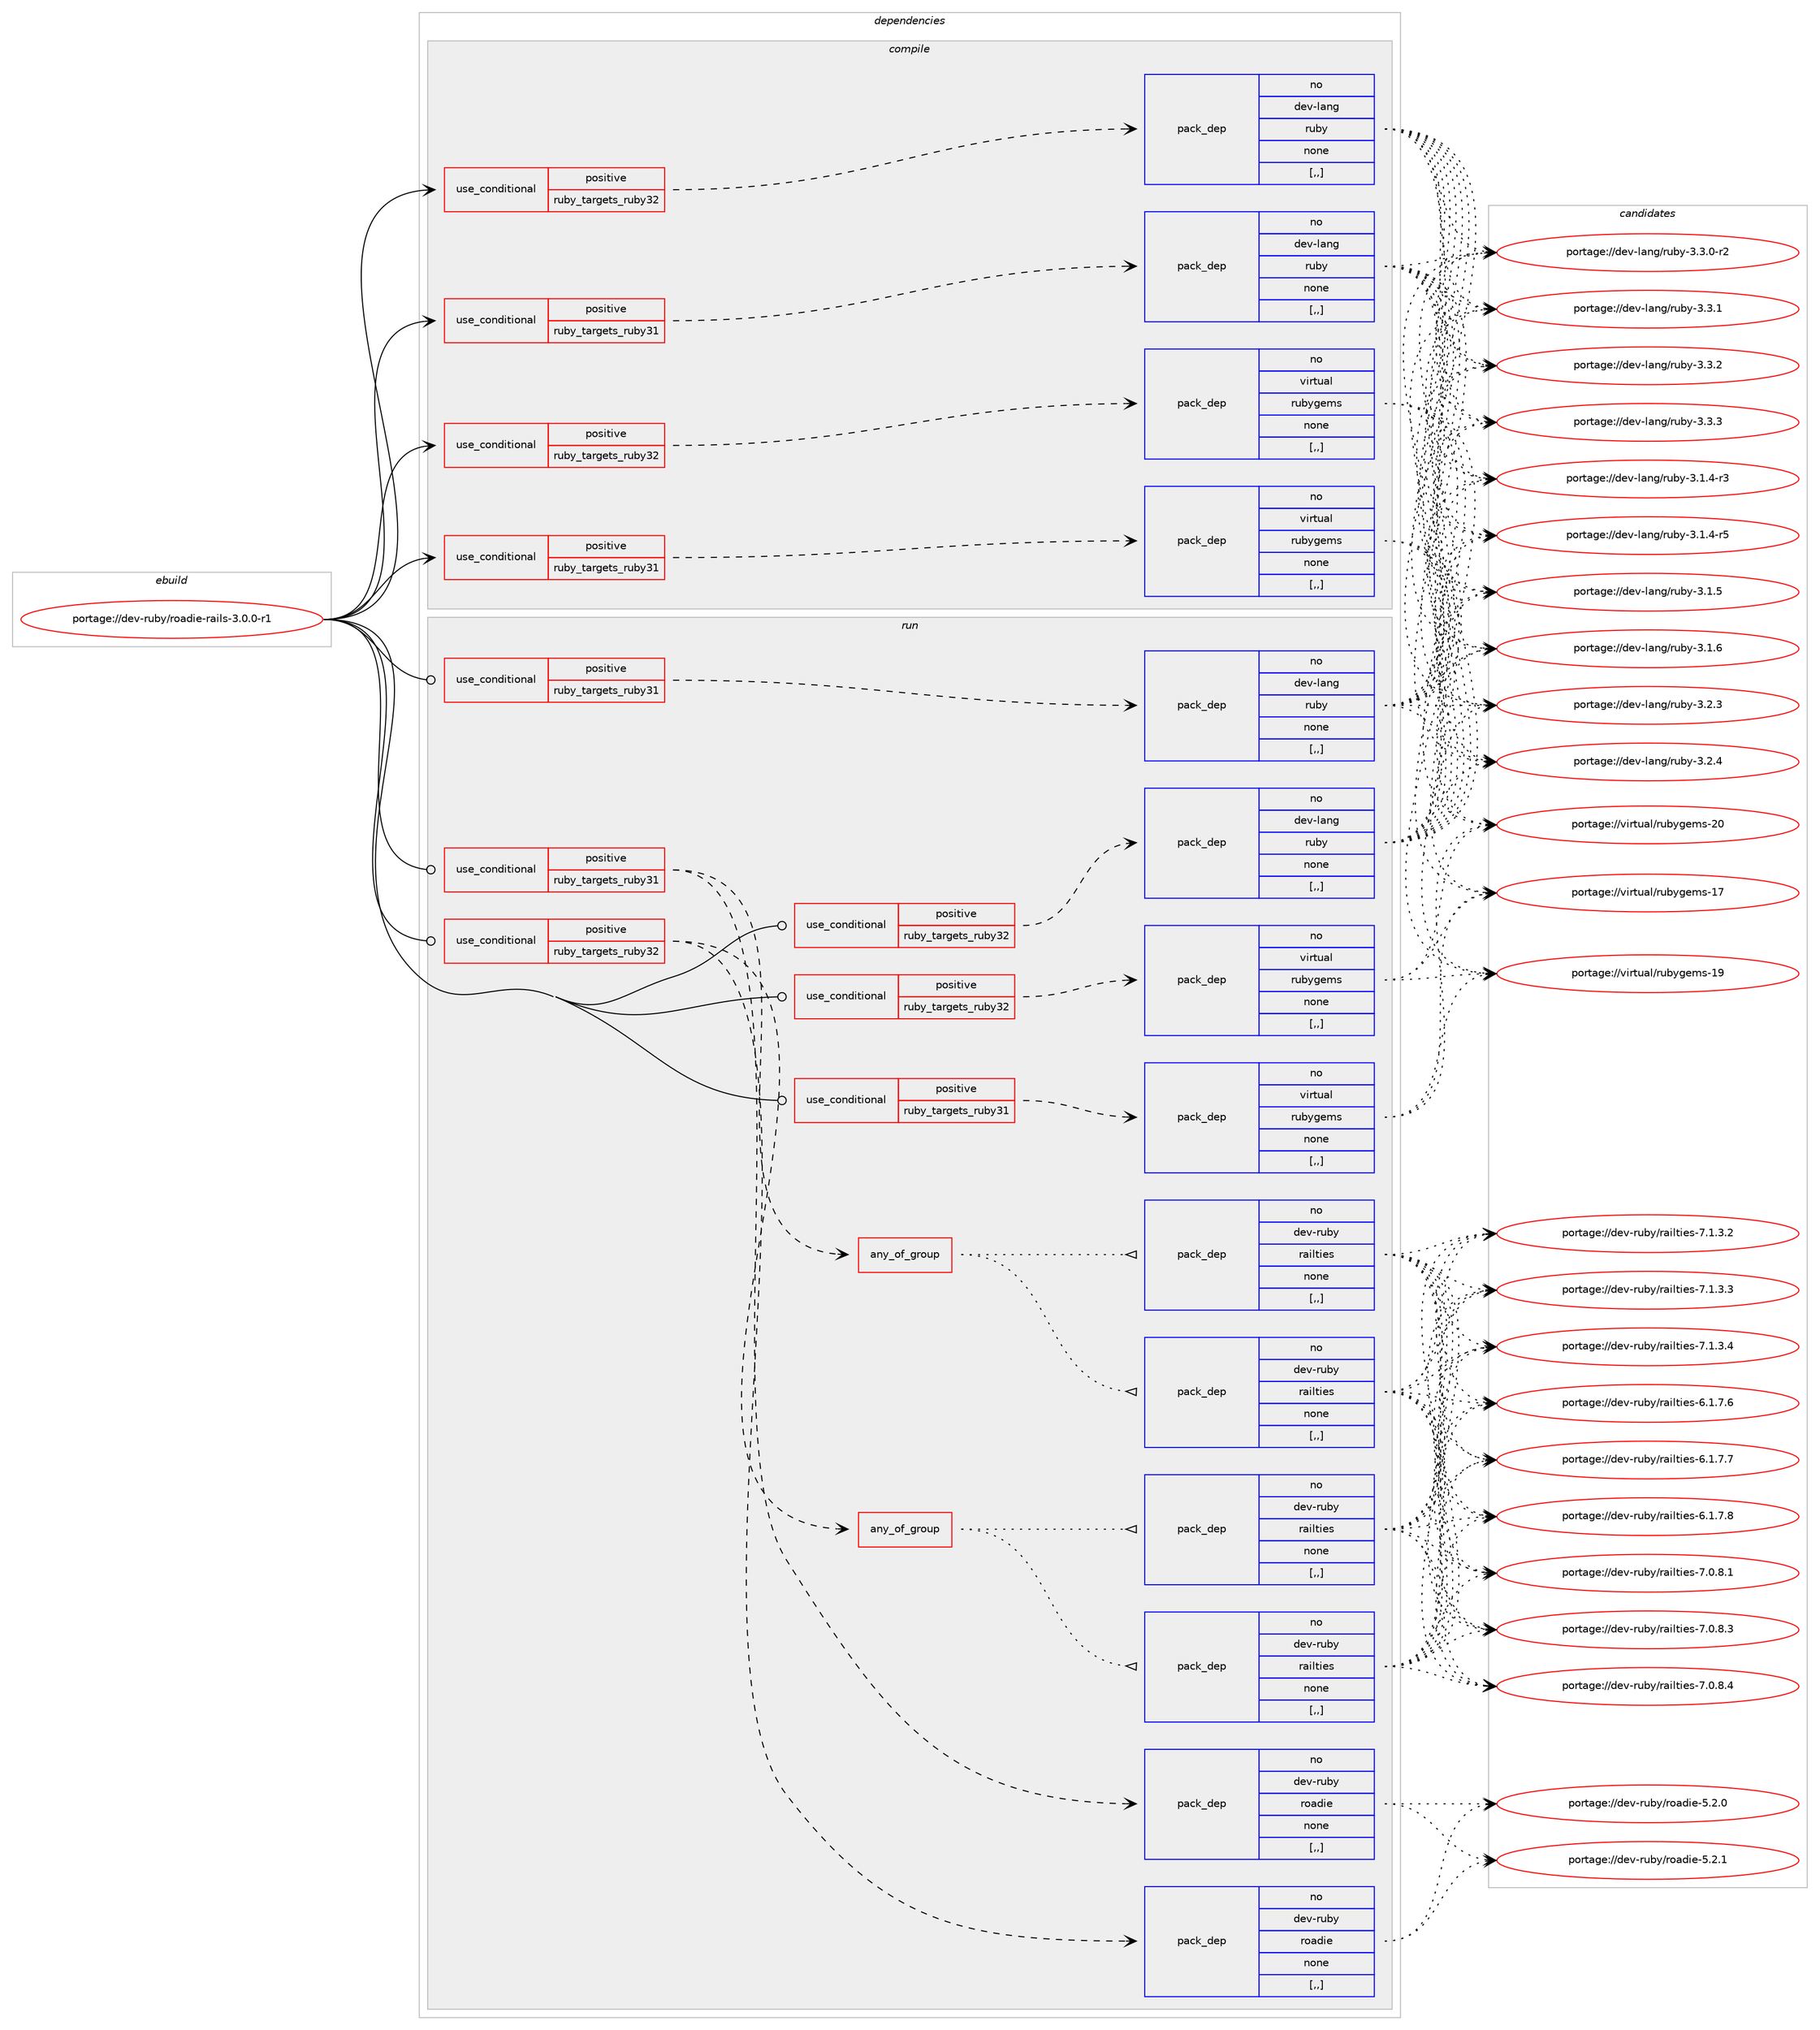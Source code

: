 digraph prolog {

# *************
# Graph options
# *************

newrank=true;
concentrate=true;
compound=true;
graph [rankdir=LR,fontname=Helvetica,fontsize=10,ranksep=1.5];#, ranksep=2.5, nodesep=0.2];
edge  [arrowhead=vee];
node  [fontname=Helvetica,fontsize=10];

# **********
# The ebuild
# **********

subgraph cluster_leftcol {
color=gray;
rank=same;
label=<<i>ebuild</i>>;
id [label="portage://dev-ruby/roadie-rails-3.0.0-r1", color=red, width=4, href="../dev-ruby/roadie-rails-3.0.0-r1.svg"];
}

# ****************
# The dependencies
# ****************

subgraph cluster_midcol {
color=gray;
label=<<i>dependencies</i>>;
subgraph cluster_compile {
fillcolor="#eeeeee";
style=filled;
label=<<i>compile</i>>;
subgraph cond53240 {
dependency194683 [label=<<TABLE BORDER="0" CELLBORDER="1" CELLSPACING="0" CELLPADDING="4"><TR><TD ROWSPAN="3" CELLPADDING="10">use_conditional</TD></TR><TR><TD>positive</TD></TR><TR><TD>ruby_targets_ruby31</TD></TR></TABLE>>, shape=none, color=red];
subgraph pack140119 {
dependency194684 [label=<<TABLE BORDER="0" CELLBORDER="1" CELLSPACING="0" CELLPADDING="4" WIDTH="220"><TR><TD ROWSPAN="6" CELLPADDING="30">pack_dep</TD></TR><TR><TD WIDTH="110">no</TD></TR><TR><TD>dev-lang</TD></TR><TR><TD>ruby</TD></TR><TR><TD>none</TD></TR><TR><TD>[,,]</TD></TR></TABLE>>, shape=none, color=blue];
}
dependency194683:e -> dependency194684:w [weight=20,style="dashed",arrowhead="vee"];
}
id:e -> dependency194683:w [weight=20,style="solid",arrowhead="vee"];
subgraph cond53241 {
dependency194685 [label=<<TABLE BORDER="0" CELLBORDER="1" CELLSPACING="0" CELLPADDING="4"><TR><TD ROWSPAN="3" CELLPADDING="10">use_conditional</TD></TR><TR><TD>positive</TD></TR><TR><TD>ruby_targets_ruby31</TD></TR></TABLE>>, shape=none, color=red];
subgraph pack140120 {
dependency194686 [label=<<TABLE BORDER="0" CELLBORDER="1" CELLSPACING="0" CELLPADDING="4" WIDTH="220"><TR><TD ROWSPAN="6" CELLPADDING="30">pack_dep</TD></TR><TR><TD WIDTH="110">no</TD></TR><TR><TD>virtual</TD></TR><TR><TD>rubygems</TD></TR><TR><TD>none</TD></TR><TR><TD>[,,]</TD></TR></TABLE>>, shape=none, color=blue];
}
dependency194685:e -> dependency194686:w [weight=20,style="dashed",arrowhead="vee"];
}
id:e -> dependency194685:w [weight=20,style="solid",arrowhead="vee"];
subgraph cond53242 {
dependency194687 [label=<<TABLE BORDER="0" CELLBORDER="1" CELLSPACING="0" CELLPADDING="4"><TR><TD ROWSPAN="3" CELLPADDING="10">use_conditional</TD></TR><TR><TD>positive</TD></TR><TR><TD>ruby_targets_ruby32</TD></TR></TABLE>>, shape=none, color=red];
subgraph pack140121 {
dependency194688 [label=<<TABLE BORDER="0" CELLBORDER="1" CELLSPACING="0" CELLPADDING="4" WIDTH="220"><TR><TD ROWSPAN="6" CELLPADDING="30">pack_dep</TD></TR><TR><TD WIDTH="110">no</TD></TR><TR><TD>dev-lang</TD></TR><TR><TD>ruby</TD></TR><TR><TD>none</TD></TR><TR><TD>[,,]</TD></TR></TABLE>>, shape=none, color=blue];
}
dependency194687:e -> dependency194688:w [weight=20,style="dashed",arrowhead="vee"];
}
id:e -> dependency194687:w [weight=20,style="solid",arrowhead="vee"];
subgraph cond53243 {
dependency194689 [label=<<TABLE BORDER="0" CELLBORDER="1" CELLSPACING="0" CELLPADDING="4"><TR><TD ROWSPAN="3" CELLPADDING="10">use_conditional</TD></TR><TR><TD>positive</TD></TR><TR><TD>ruby_targets_ruby32</TD></TR></TABLE>>, shape=none, color=red];
subgraph pack140122 {
dependency194690 [label=<<TABLE BORDER="0" CELLBORDER="1" CELLSPACING="0" CELLPADDING="4" WIDTH="220"><TR><TD ROWSPAN="6" CELLPADDING="30">pack_dep</TD></TR><TR><TD WIDTH="110">no</TD></TR><TR><TD>virtual</TD></TR><TR><TD>rubygems</TD></TR><TR><TD>none</TD></TR><TR><TD>[,,]</TD></TR></TABLE>>, shape=none, color=blue];
}
dependency194689:e -> dependency194690:w [weight=20,style="dashed",arrowhead="vee"];
}
id:e -> dependency194689:w [weight=20,style="solid",arrowhead="vee"];
}
subgraph cluster_compileandrun {
fillcolor="#eeeeee";
style=filled;
label=<<i>compile and run</i>>;
}
subgraph cluster_run {
fillcolor="#eeeeee";
style=filled;
label=<<i>run</i>>;
subgraph cond53244 {
dependency194691 [label=<<TABLE BORDER="0" CELLBORDER="1" CELLSPACING="0" CELLPADDING="4"><TR><TD ROWSPAN="3" CELLPADDING="10">use_conditional</TD></TR><TR><TD>positive</TD></TR><TR><TD>ruby_targets_ruby31</TD></TR></TABLE>>, shape=none, color=red];
subgraph pack140123 {
dependency194692 [label=<<TABLE BORDER="0" CELLBORDER="1" CELLSPACING="0" CELLPADDING="4" WIDTH="220"><TR><TD ROWSPAN="6" CELLPADDING="30">pack_dep</TD></TR><TR><TD WIDTH="110">no</TD></TR><TR><TD>dev-lang</TD></TR><TR><TD>ruby</TD></TR><TR><TD>none</TD></TR><TR><TD>[,,]</TD></TR></TABLE>>, shape=none, color=blue];
}
dependency194691:e -> dependency194692:w [weight=20,style="dashed",arrowhead="vee"];
}
id:e -> dependency194691:w [weight=20,style="solid",arrowhead="odot"];
subgraph cond53245 {
dependency194693 [label=<<TABLE BORDER="0" CELLBORDER="1" CELLSPACING="0" CELLPADDING="4"><TR><TD ROWSPAN="3" CELLPADDING="10">use_conditional</TD></TR><TR><TD>positive</TD></TR><TR><TD>ruby_targets_ruby31</TD></TR></TABLE>>, shape=none, color=red];
subgraph pack140124 {
dependency194694 [label=<<TABLE BORDER="0" CELLBORDER="1" CELLSPACING="0" CELLPADDING="4" WIDTH="220"><TR><TD ROWSPAN="6" CELLPADDING="30">pack_dep</TD></TR><TR><TD WIDTH="110">no</TD></TR><TR><TD>dev-ruby</TD></TR><TR><TD>roadie</TD></TR><TR><TD>none</TD></TR><TR><TD>[,,]</TD></TR></TABLE>>, shape=none, color=blue];
}
dependency194693:e -> dependency194694:w [weight=20,style="dashed",arrowhead="vee"];
subgraph any1182 {
dependency194695 [label=<<TABLE BORDER="0" CELLBORDER="1" CELLSPACING="0" CELLPADDING="4"><TR><TD CELLPADDING="10">any_of_group</TD></TR></TABLE>>, shape=none, color=red];subgraph pack140125 {
dependency194696 [label=<<TABLE BORDER="0" CELLBORDER="1" CELLSPACING="0" CELLPADDING="4" WIDTH="220"><TR><TD ROWSPAN="6" CELLPADDING="30">pack_dep</TD></TR><TR><TD WIDTH="110">no</TD></TR><TR><TD>dev-ruby</TD></TR><TR><TD>railties</TD></TR><TR><TD>none</TD></TR><TR><TD>[,,]</TD></TR></TABLE>>, shape=none, color=blue];
}
dependency194695:e -> dependency194696:w [weight=20,style="dotted",arrowhead="oinv"];
subgraph pack140126 {
dependency194697 [label=<<TABLE BORDER="0" CELLBORDER="1" CELLSPACING="0" CELLPADDING="4" WIDTH="220"><TR><TD ROWSPAN="6" CELLPADDING="30">pack_dep</TD></TR><TR><TD WIDTH="110">no</TD></TR><TR><TD>dev-ruby</TD></TR><TR><TD>railties</TD></TR><TR><TD>none</TD></TR><TR><TD>[,,]</TD></TR></TABLE>>, shape=none, color=blue];
}
dependency194695:e -> dependency194697:w [weight=20,style="dotted",arrowhead="oinv"];
}
dependency194693:e -> dependency194695:w [weight=20,style="dashed",arrowhead="vee"];
}
id:e -> dependency194693:w [weight=20,style="solid",arrowhead="odot"];
subgraph cond53246 {
dependency194698 [label=<<TABLE BORDER="0" CELLBORDER="1" CELLSPACING="0" CELLPADDING="4"><TR><TD ROWSPAN="3" CELLPADDING="10">use_conditional</TD></TR><TR><TD>positive</TD></TR><TR><TD>ruby_targets_ruby31</TD></TR></TABLE>>, shape=none, color=red];
subgraph pack140127 {
dependency194699 [label=<<TABLE BORDER="0" CELLBORDER="1" CELLSPACING="0" CELLPADDING="4" WIDTH="220"><TR><TD ROWSPAN="6" CELLPADDING="30">pack_dep</TD></TR><TR><TD WIDTH="110">no</TD></TR><TR><TD>virtual</TD></TR><TR><TD>rubygems</TD></TR><TR><TD>none</TD></TR><TR><TD>[,,]</TD></TR></TABLE>>, shape=none, color=blue];
}
dependency194698:e -> dependency194699:w [weight=20,style="dashed",arrowhead="vee"];
}
id:e -> dependency194698:w [weight=20,style="solid",arrowhead="odot"];
subgraph cond53247 {
dependency194700 [label=<<TABLE BORDER="0" CELLBORDER="1" CELLSPACING="0" CELLPADDING="4"><TR><TD ROWSPAN="3" CELLPADDING="10">use_conditional</TD></TR><TR><TD>positive</TD></TR><TR><TD>ruby_targets_ruby32</TD></TR></TABLE>>, shape=none, color=red];
subgraph pack140128 {
dependency194701 [label=<<TABLE BORDER="0" CELLBORDER="1" CELLSPACING="0" CELLPADDING="4" WIDTH="220"><TR><TD ROWSPAN="6" CELLPADDING="30">pack_dep</TD></TR><TR><TD WIDTH="110">no</TD></TR><TR><TD>dev-lang</TD></TR><TR><TD>ruby</TD></TR><TR><TD>none</TD></TR><TR><TD>[,,]</TD></TR></TABLE>>, shape=none, color=blue];
}
dependency194700:e -> dependency194701:w [weight=20,style="dashed",arrowhead="vee"];
}
id:e -> dependency194700:w [weight=20,style="solid",arrowhead="odot"];
subgraph cond53248 {
dependency194702 [label=<<TABLE BORDER="0" CELLBORDER="1" CELLSPACING="0" CELLPADDING="4"><TR><TD ROWSPAN="3" CELLPADDING="10">use_conditional</TD></TR><TR><TD>positive</TD></TR><TR><TD>ruby_targets_ruby32</TD></TR></TABLE>>, shape=none, color=red];
subgraph pack140129 {
dependency194703 [label=<<TABLE BORDER="0" CELLBORDER="1" CELLSPACING="0" CELLPADDING="4" WIDTH="220"><TR><TD ROWSPAN="6" CELLPADDING="30">pack_dep</TD></TR><TR><TD WIDTH="110">no</TD></TR><TR><TD>dev-ruby</TD></TR><TR><TD>roadie</TD></TR><TR><TD>none</TD></TR><TR><TD>[,,]</TD></TR></TABLE>>, shape=none, color=blue];
}
dependency194702:e -> dependency194703:w [weight=20,style="dashed",arrowhead="vee"];
subgraph any1183 {
dependency194704 [label=<<TABLE BORDER="0" CELLBORDER="1" CELLSPACING="0" CELLPADDING="4"><TR><TD CELLPADDING="10">any_of_group</TD></TR></TABLE>>, shape=none, color=red];subgraph pack140130 {
dependency194705 [label=<<TABLE BORDER="0" CELLBORDER="1" CELLSPACING="0" CELLPADDING="4" WIDTH="220"><TR><TD ROWSPAN="6" CELLPADDING="30">pack_dep</TD></TR><TR><TD WIDTH="110">no</TD></TR><TR><TD>dev-ruby</TD></TR><TR><TD>railties</TD></TR><TR><TD>none</TD></TR><TR><TD>[,,]</TD></TR></TABLE>>, shape=none, color=blue];
}
dependency194704:e -> dependency194705:w [weight=20,style="dotted",arrowhead="oinv"];
subgraph pack140131 {
dependency194706 [label=<<TABLE BORDER="0" CELLBORDER="1" CELLSPACING="0" CELLPADDING="4" WIDTH="220"><TR><TD ROWSPAN="6" CELLPADDING="30">pack_dep</TD></TR><TR><TD WIDTH="110">no</TD></TR><TR><TD>dev-ruby</TD></TR><TR><TD>railties</TD></TR><TR><TD>none</TD></TR><TR><TD>[,,]</TD></TR></TABLE>>, shape=none, color=blue];
}
dependency194704:e -> dependency194706:w [weight=20,style="dotted",arrowhead="oinv"];
}
dependency194702:e -> dependency194704:w [weight=20,style="dashed",arrowhead="vee"];
}
id:e -> dependency194702:w [weight=20,style="solid",arrowhead="odot"];
subgraph cond53249 {
dependency194707 [label=<<TABLE BORDER="0" CELLBORDER="1" CELLSPACING="0" CELLPADDING="4"><TR><TD ROWSPAN="3" CELLPADDING="10">use_conditional</TD></TR><TR><TD>positive</TD></TR><TR><TD>ruby_targets_ruby32</TD></TR></TABLE>>, shape=none, color=red];
subgraph pack140132 {
dependency194708 [label=<<TABLE BORDER="0" CELLBORDER="1" CELLSPACING="0" CELLPADDING="4" WIDTH="220"><TR><TD ROWSPAN="6" CELLPADDING="30">pack_dep</TD></TR><TR><TD WIDTH="110">no</TD></TR><TR><TD>virtual</TD></TR><TR><TD>rubygems</TD></TR><TR><TD>none</TD></TR><TR><TD>[,,]</TD></TR></TABLE>>, shape=none, color=blue];
}
dependency194707:e -> dependency194708:w [weight=20,style="dashed",arrowhead="vee"];
}
id:e -> dependency194707:w [weight=20,style="solid",arrowhead="odot"];
}
}

# **************
# The candidates
# **************

subgraph cluster_choices {
rank=same;
color=gray;
label=<<i>candidates</i>>;

subgraph choice140119 {
color=black;
nodesep=1;
choice100101118451089711010347114117981214551464946524511451 [label="portage://dev-lang/ruby-3.1.4-r3", color=red, width=4,href="../dev-lang/ruby-3.1.4-r3.svg"];
choice100101118451089711010347114117981214551464946524511453 [label="portage://dev-lang/ruby-3.1.4-r5", color=red, width=4,href="../dev-lang/ruby-3.1.4-r5.svg"];
choice10010111845108971101034711411798121455146494653 [label="portage://dev-lang/ruby-3.1.5", color=red, width=4,href="../dev-lang/ruby-3.1.5.svg"];
choice10010111845108971101034711411798121455146494654 [label="portage://dev-lang/ruby-3.1.6", color=red, width=4,href="../dev-lang/ruby-3.1.6.svg"];
choice10010111845108971101034711411798121455146504651 [label="portage://dev-lang/ruby-3.2.3", color=red, width=4,href="../dev-lang/ruby-3.2.3.svg"];
choice10010111845108971101034711411798121455146504652 [label="portage://dev-lang/ruby-3.2.4", color=red, width=4,href="../dev-lang/ruby-3.2.4.svg"];
choice100101118451089711010347114117981214551465146484511450 [label="portage://dev-lang/ruby-3.3.0-r2", color=red, width=4,href="../dev-lang/ruby-3.3.0-r2.svg"];
choice10010111845108971101034711411798121455146514649 [label="portage://dev-lang/ruby-3.3.1", color=red, width=4,href="../dev-lang/ruby-3.3.1.svg"];
choice10010111845108971101034711411798121455146514650 [label="portage://dev-lang/ruby-3.3.2", color=red, width=4,href="../dev-lang/ruby-3.3.2.svg"];
choice10010111845108971101034711411798121455146514651 [label="portage://dev-lang/ruby-3.3.3", color=red, width=4,href="../dev-lang/ruby-3.3.3.svg"];
dependency194684:e -> choice100101118451089711010347114117981214551464946524511451:w [style=dotted,weight="100"];
dependency194684:e -> choice100101118451089711010347114117981214551464946524511453:w [style=dotted,weight="100"];
dependency194684:e -> choice10010111845108971101034711411798121455146494653:w [style=dotted,weight="100"];
dependency194684:e -> choice10010111845108971101034711411798121455146494654:w [style=dotted,weight="100"];
dependency194684:e -> choice10010111845108971101034711411798121455146504651:w [style=dotted,weight="100"];
dependency194684:e -> choice10010111845108971101034711411798121455146504652:w [style=dotted,weight="100"];
dependency194684:e -> choice100101118451089711010347114117981214551465146484511450:w [style=dotted,weight="100"];
dependency194684:e -> choice10010111845108971101034711411798121455146514649:w [style=dotted,weight="100"];
dependency194684:e -> choice10010111845108971101034711411798121455146514650:w [style=dotted,weight="100"];
dependency194684:e -> choice10010111845108971101034711411798121455146514651:w [style=dotted,weight="100"];
}
subgraph choice140120 {
color=black;
nodesep=1;
choice118105114116117971084711411798121103101109115454955 [label="portage://virtual/rubygems-17", color=red, width=4,href="../virtual/rubygems-17.svg"];
choice118105114116117971084711411798121103101109115454957 [label="portage://virtual/rubygems-19", color=red, width=4,href="../virtual/rubygems-19.svg"];
choice118105114116117971084711411798121103101109115455048 [label="portage://virtual/rubygems-20", color=red, width=4,href="../virtual/rubygems-20.svg"];
dependency194686:e -> choice118105114116117971084711411798121103101109115454955:w [style=dotted,weight="100"];
dependency194686:e -> choice118105114116117971084711411798121103101109115454957:w [style=dotted,weight="100"];
dependency194686:e -> choice118105114116117971084711411798121103101109115455048:w [style=dotted,weight="100"];
}
subgraph choice140121 {
color=black;
nodesep=1;
choice100101118451089711010347114117981214551464946524511451 [label="portage://dev-lang/ruby-3.1.4-r3", color=red, width=4,href="../dev-lang/ruby-3.1.4-r3.svg"];
choice100101118451089711010347114117981214551464946524511453 [label="portage://dev-lang/ruby-3.1.4-r5", color=red, width=4,href="../dev-lang/ruby-3.1.4-r5.svg"];
choice10010111845108971101034711411798121455146494653 [label="portage://dev-lang/ruby-3.1.5", color=red, width=4,href="../dev-lang/ruby-3.1.5.svg"];
choice10010111845108971101034711411798121455146494654 [label="portage://dev-lang/ruby-3.1.6", color=red, width=4,href="../dev-lang/ruby-3.1.6.svg"];
choice10010111845108971101034711411798121455146504651 [label="portage://dev-lang/ruby-3.2.3", color=red, width=4,href="../dev-lang/ruby-3.2.3.svg"];
choice10010111845108971101034711411798121455146504652 [label="portage://dev-lang/ruby-3.2.4", color=red, width=4,href="../dev-lang/ruby-3.2.4.svg"];
choice100101118451089711010347114117981214551465146484511450 [label="portage://dev-lang/ruby-3.3.0-r2", color=red, width=4,href="../dev-lang/ruby-3.3.0-r2.svg"];
choice10010111845108971101034711411798121455146514649 [label="portage://dev-lang/ruby-3.3.1", color=red, width=4,href="../dev-lang/ruby-3.3.1.svg"];
choice10010111845108971101034711411798121455146514650 [label="portage://dev-lang/ruby-3.3.2", color=red, width=4,href="../dev-lang/ruby-3.3.2.svg"];
choice10010111845108971101034711411798121455146514651 [label="portage://dev-lang/ruby-3.3.3", color=red, width=4,href="../dev-lang/ruby-3.3.3.svg"];
dependency194688:e -> choice100101118451089711010347114117981214551464946524511451:w [style=dotted,weight="100"];
dependency194688:e -> choice100101118451089711010347114117981214551464946524511453:w [style=dotted,weight="100"];
dependency194688:e -> choice10010111845108971101034711411798121455146494653:w [style=dotted,weight="100"];
dependency194688:e -> choice10010111845108971101034711411798121455146494654:w [style=dotted,weight="100"];
dependency194688:e -> choice10010111845108971101034711411798121455146504651:w [style=dotted,weight="100"];
dependency194688:e -> choice10010111845108971101034711411798121455146504652:w [style=dotted,weight="100"];
dependency194688:e -> choice100101118451089711010347114117981214551465146484511450:w [style=dotted,weight="100"];
dependency194688:e -> choice10010111845108971101034711411798121455146514649:w [style=dotted,weight="100"];
dependency194688:e -> choice10010111845108971101034711411798121455146514650:w [style=dotted,weight="100"];
dependency194688:e -> choice10010111845108971101034711411798121455146514651:w [style=dotted,weight="100"];
}
subgraph choice140122 {
color=black;
nodesep=1;
choice118105114116117971084711411798121103101109115454955 [label="portage://virtual/rubygems-17", color=red, width=4,href="../virtual/rubygems-17.svg"];
choice118105114116117971084711411798121103101109115454957 [label="portage://virtual/rubygems-19", color=red, width=4,href="../virtual/rubygems-19.svg"];
choice118105114116117971084711411798121103101109115455048 [label="portage://virtual/rubygems-20", color=red, width=4,href="../virtual/rubygems-20.svg"];
dependency194690:e -> choice118105114116117971084711411798121103101109115454955:w [style=dotted,weight="100"];
dependency194690:e -> choice118105114116117971084711411798121103101109115454957:w [style=dotted,weight="100"];
dependency194690:e -> choice118105114116117971084711411798121103101109115455048:w [style=dotted,weight="100"];
}
subgraph choice140123 {
color=black;
nodesep=1;
choice100101118451089711010347114117981214551464946524511451 [label="portage://dev-lang/ruby-3.1.4-r3", color=red, width=4,href="../dev-lang/ruby-3.1.4-r3.svg"];
choice100101118451089711010347114117981214551464946524511453 [label="portage://dev-lang/ruby-3.1.4-r5", color=red, width=4,href="../dev-lang/ruby-3.1.4-r5.svg"];
choice10010111845108971101034711411798121455146494653 [label="portage://dev-lang/ruby-3.1.5", color=red, width=4,href="../dev-lang/ruby-3.1.5.svg"];
choice10010111845108971101034711411798121455146494654 [label="portage://dev-lang/ruby-3.1.6", color=red, width=4,href="../dev-lang/ruby-3.1.6.svg"];
choice10010111845108971101034711411798121455146504651 [label="portage://dev-lang/ruby-3.2.3", color=red, width=4,href="../dev-lang/ruby-3.2.3.svg"];
choice10010111845108971101034711411798121455146504652 [label="portage://dev-lang/ruby-3.2.4", color=red, width=4,href="../dev-lang/ruby-3.2.4.svg"];
choice100101118451089711010347114117981214551465146484511450 [label="portage://dev-lang/ruby-3.3.0-r2", color=red, width=4,href="../dev-lang/ruby-3.3.0-r2.svg"];
choice10010111845108971101034711411798121455146514649 [label="portage://dev-lang/ruby-3.3.1", color=red, width=4,href="../dev-lang/ruby-3.3.1.svg"];
choice10010111845108971101034711411798121455146514650 [label="portage://dev-lang/ruby-3.3.2", color=red, width=4,href="../dev-lang/ruby-3.3.2.svg"];
choice10010111845108971101034711411798121455146514651 [label="portage://dev-lang/ruby-3.3.3", color=red, width=4,href="../dev-lang/ruby-3.3.3.svg"];
dependency194692:e -> choice100101118451089711010347114117981214551464946524511451:w [style=dotted,weight="100"];
dependency194692:e -> choice100101118451089711010347114117981214551464946524511453:w [style=dotted,weight="100"];
dependency194692:e -> choice10010111845108971101034711411798121455146494653:w [style=dotted,weight="100"];
dependency194692:e -> choice10010111845108971101034711411798121455146494654:w [style=dotted,weight="100"];
dependency194692:e -> choice10010111845108971101034711411798121455146504651:w [style=dotted,weight="100"];
dependency194692:e -> choice10010111845108971101034711411798121455146504652:w [style=dotted,weight="100"];
dependency194692:e -> choice100101118451089711010347114117981214551465146484511450:w [style=dotted,weight="100"];
dependency194692:e -> choice10010111845108971101034711411798121455146514649:w [style=dotted,weight="100"];
dependency194692:e -> choice10010111845108971101034711411798121455146514650:w [style=dotted,weight="100"];
dependency194692:e -> choice10010111845108971101034711411798121455146514651:w [style=dotted,weight="100"];
}
subgraph choice140124 {
color=black;
nodesep=1;
choice10010111845114117981214711411197100105101455346504648 [label="portage://dev-ruby/roadie-5.2.0", color=red, width=4,href="../dev-ruby/roadie-5.2.0.svg"];
choice10010111845114117981214711411197100105101455346504649 [label="portage://dev-ruby/roadie-5.2.1", color=red, width=4,href="../dev-ruby/roadie-5.2.1.svg"];
dependency194694:e -> choice10010111845114117981214711411197100105101455346504648:w [style=dotted,weight="100"];
dependency194694:e -> choice10010111845114117981214711411197100105101455346504649:w [style=dotted,weight="100"];
}
subgraph choice140125 {
color=black;
nodesep=1;
choice100101118451141179812147114971051081161051011154554464946554654 [label="portage://dev-ruby/railties-6.1.7.6", color=red, width=4,href="../dev-ruby/railties-6.1.7.6.svg"];
choice100101118451141179812147114971051081161051011154554464946554655 [label="portage://dev-ruby/railties-6.1.7.7", color=red, width=4,href="../dev-ruby/railties-6.1.7.7.svg"];
choice100101118451141179812147114971051081161051011154554464946554656 [label="portage://dev-ruby/railties-6.1.7.8", color=red, width=4,href="../dev-ruby/railties-6.1.7.8.svg"];
choice100101118451141179812147114971051081161051011154555464846564649 [label="portage://dev-ruby/railties-7.0.8.1", color=red, width=4,href="../dev-ruby/railties-7.0.8.1.svg"];
choice100101118451141179812147114971051081161051011154555464846564651 [label="portage://dev-ruby/railties-7.0.8.3", color=red, width=4,href="../dev-ruby/railties-7.0.8.3.svg"];
choice100101118451141179812147114971051081161051011154555464846564652 [label="portage://dev-ruby/railties-7.0.8.4", color=red, width=4,href="../dev-ruby/railties-7.0.8.4.svg"];
choice100101118451141179812147114971051081161051011154555464946514650 [label="portage://dev-ruby/railties-7.1.3.2", color=red, width=4,href="../dev-ruby/railties-7.1.3.2.svg"];
choice100101118451141179812147114971051081161051011154555464946514651 [label="portage://dev-ruby/railties-7.1.3.3", color=red, width=4,href="../dev-ruby/railties-7.1.3.3.svg"];
choice100101118451141179812147114971051081161051011154555464946514652 [label="portage://dev-ruby/railties-7.1.3.4", color=red, width=4,href="../dev-ruby/railties-7.1.3.4.svg"];
dependency194696:e -> choice100101118451141179812147114971051081161051011154554464946554654:w [style=dotted,weight="100"];
dependency194696:e -> choice100101118451141179812147114971051081161051011154554464946554655:w [style=dotted,weight="100"];
dependency194696:e -> choice100101118451141179812147114971051081161051011154554464946554656:w [style=dotted,weight="100"];
dependency194696:e -> choice100101118451141179812147114971051081161051011154555464846564649:w [style=dotted,weight="100"];
dependency194696:e -> choice100101118451141179812147114971051081161051011154555464846564651:w [style=dotted,weight="100"];
dependency194696:e -> choice100101118451141179812147114971051081161051011154555464846564652:w [style=dotted,weight="100"];
dependency194696:e -> choice100101118451141179812147114971051081161051011154555464946514650:w [style=dotted,weight="100"];
dependency194696:e -> choice100101118451141179812147114971051081161051011154555464946514651:w [style=dotted,weight="100"];
dependency194696:e -> choice100101118451141179812147114971051081161051011154555464946514652:w [style=dotted,weight="100"];
}
subgraph choice140126 {
color=black;
nodesep=1;
choice100101118451141179812147114971051081161051011154554464946554654 [label="portage://dev-ruby/railties-6.1.7.6", color=red, width=4,href="../dev-ruby/railties-6.1.7.6.svg"];
choice100101118451141179812147114971051081161051011154554464946554655 [label="portage://dev-ruby/railties-6.1.7.7", color=red, width=4,href="../dev-ruby/railties-6.1.7.7.svg"];
choice100101118451141179812147114971051081161051011154554464946554656 [label="portage://dev-ruby/railties-6.1.7.8", color=red, width=4,href="../dev-ruby/railties-6.1.7.8.svg"];
choice100101118451141179812147114971051081161051011154555464846564649 [label="portage://dev-ruby/railties-7.0.8.1", color=red, width=4,href="../dev-ruby/railties-7.0.8.1.svg"];
choice100101118451141179812147114971051081161051011154555464846564651 [label="portage://dev-ruby/railties-7.0.8.3", color=red, width=4,href="../dev-ruby/railties-7.0.8.3.svg"];
choice100101118451141179812147114971051081161051011154555464846564652 [label="portage://dev-ruby/railties-7.0.8.4", color=red, width=4,href="../dev-ruby/railties-7.0.8.4.svg"];
choice100101118451141179812147114971051081161051011154555464946514650 [label="portage://dev-ruby/railties-7.1.3.2", color=red, width=4,href="../dev-ruby/railties-7.1.3.2.svg"];
choice100101118451141179812147114971051081161051011154555464946514651 [label="portage://dev-ruby/railties-7.1.3.3", color=red, width=4,href="../dev-ruby/railties-7.1.3.3.svg"];
choice100101118451141179812147114971051081161051011154555464946514652 [label="portage://dev-ruby/railties-7.1.3.4", color=red, width=4,href="../dev-ruby/railties-7.1.3.4.svg"];
dependency194697:e -> choice100101118451141179812147114971051081161051011154554464946554654:w [style=dotted,weight="100"];
dependency194697:e -> choice100101118451141179812147114971051081161051011154554464946554655:w [style=dotted,weight="100"];
dependency194697:e -> choice100101118451141179812147114971051081161051011154554464946554656:w [style=dotted,weight="100"];
dependency194697:e -> choice100101118451141179812147114971051081161051011154555464846564649:w [style=dotted,weight="100"];
dependency194697:e -> choice100101118451141179812147114971051081161051011154555464846564651:w [style=dotted,weight="100"];
dependency194697:e -> choice100101118451141179812147114971051081161051011154555464846564652:w [style=dotted,weight="100"];
dependency194697:e -> choice100101118451141179812147114971051081161051011154555464946514650:w [style=dotted,weight="100"];
dependency194697:e -> choice100101118451141179812147114971051081161051011154555464946514651:w [style=dotted,weight="100"];
dependency194697:e -> choice100101118451141179812147114971051081161051011154555464946514652:w [style=dotted,weight="100"];
}
subgraph choice140127 {
color=black;
nodesep=1;
choice118105114116117971084711411798121103101109115454955 [label="portage://virtual/rubygems-17", color=red, width=4,href="../virtual/rubygems-17.svg"];
choice118105114116117971084711411798121103101109115454957 [label="portage://virtual/rubygems-19", color=red, width=4,href="../virtual/rubygems-19.svg"];
choice118105114116117971084711411798121103101109115455048 [label="portage://virtual/rubygems-20", color=red, width=4,href="../virtual/rubygems-20.svg"];
dependency194699:e -> choice118105114116117971084711411798121103101109115454955:w [style=dotted,weight="100"];
dependency194699:e -> choice118105114116117971084711411798121103101109115454957:w [style=dotted,weight="100"];
dependency194699:e -> choice118105114116117971084711411798121103101109115455048:w [style=dotted,weight="100"];
}
subgraph choice140128 {
color=black;
nodesep=1;
choice100101118451089711010347114117981214551464946524511451 [label="portage://dev-lang/ruby-3.1.4-r3", color=red, width=4,href="../dev-lang/ruby-3.1.4-r3.svg"];
choice100101118451089711010347114117981214551464946524511453 [label="portage://dev-lang/ruby-3.1.4-r5", color=red, width=4,href="../dev-lang/ruby-3.1.4-r5.svg"];
choice10010111845108971101034711411798121455146494653 [label="portage://dev-lang/ruby-3.1.5", color=red, width=4,href="../dev-lang/ruby-3.1.5.svg"];
choice10010111845108971101034711411798121455146494654 [label="portage://dev-lang/ruby-3.1.6", color=red, width=4,href="../dev-lang/ruby-3.1.6.svg"];
choice10010111845108971101034711411798121455146504651 [label="portage://dev-lang/ruby-3.2.3", color=red, width=4,href="../dev-lang/ruby-3.2.3.svg"];
choice10010111845108971101034711411798121455146504652 [label="portage://dev-lang/ruby-3.2.4", color=red, width=4,href="../dev-lang/ruby-3.2.4.svg"];
choice100101118451089711010347114117981214551465146484511450 [label="portage://dev-lang/ruby-3.3.0-r2", color=red, width=4,href="../dev-lang/ruby-3.3.0-r2.svg"];
choice10010111845108971101034711411798121455146514649 [label="portage://dev-lang/ruby-3.3.1", color=red, width=4,href="../dev-lang/ruby-3.3.1.svg"];
choice10010111845108971101034711411798121455146514650 [label="portage://dev-lang/ruby-3.3.2", color=red, width=4,href="../dev-lang/ruby-3.3.2.svg"];
choice10010111845108971101034711411798121455146514651 [label="portage://dev-lang/ruby-3.3.3", color=red, width=4,href="../dev-lang/ruby-3.3.3.svg"];
dependency194701:e -> choice100101118451089711010347114117981214551464946524511451:w [style=dotted,weight="100"];
dependency194701:e -> choice100101118451089711010347114117981214551464946524511453:w [style=dotted,weight="100"];
dependency194701:e -> choice10010111845108971101034711411798121455146494653:w [style=dotted,weight="100"];
dependency194701:e -> choice10010111845108971101034711411798121455146494654:w [style=dotted,weight="100"];
dependency194701:e -> choice10010111845108971101034711411798121455146504651:w [style=dotted,weight="100"];
dependency194701:e -> choice10010111845108971101034711411798121455146504652:w [style=dotted,weight="100"];
dependency194701:e -> choice100101118451089711010347114117981214551465146484511450:w [style=dotted,weight="100"];
dependency194701:e -> choice10010111845108971101034711411798121455146514649:w [style=dotted,weight="100"];
dependency194701:e -> choice10010111845108971101034711411798121455146514650:w [style=dotted,weight="100"];
dependency194701:e -> choice10010111845108971101034711411798121455146514651:w [style=dotted,weight="100"];
}
subgraph choice140129 {
color=black;
nodesep=1;
choice10010111845114117981214711411197100105101455346504648 [label="portage://dev-ruby/roadie-5.2.0", color=red, width=4,href="../dev-ruby/roadie-5.2.0.svg"];
choice10010111845114117981214711411197100105101455346504649 [label="portage://dev-ruby/roadie-5.2.1", color=red, width=4,href="../dev-ruby/roadie-5.2.1.svg"];
dependency194703:e -> choice10010111845114117981214711411197100105101455346504648:w [style=dotted,weight="100"];
dependency194703:e -> choice10010111845114117981214711411197100105101455346504649:w [style=dotted,weight="100"];
}
subgraph choice140130 {
color=black;
nodesep=1;
choice100101118451141179812147114971051081161051011154554464946554654 [label="portage://dev-ruby/railties-6.1.7.6", color=red, width=4,href="../dev-ruby/railties-6.1.7.6.svg"];
choice100101118451141179812147114971051081161051011154554464946554655 [label="portage://dev-ruby/railties-6.1.7.7", color=red, width=4,href="../dev-ruby/railties-6.1.7.7.svg"];
choice100101118451141179812147114971051081161051011154554464946554656 [label="portage://dev-ruby/railties-6.1.7.8", color=red, width=4,href="../dev-ruby/railties-6.1.7.8.svg"];
choice100101118451141179812147114971051081161051011154555464846564649 [label="portage://dev-ruby/railties-7.0.8.1", color=red, width=4,href="../dev-ruby/railties-7.0.8.1.svg"];
choice100101118451141179812147114971051081161051011154555464846564651 [label="portage://dev-ruby/railties-7.0.8.3", color=red, width=4,href="../dev-ruby/railties-7.0.8.3.svg"];
choice100101118451141179812147114971051081161051011154555464846564652 [label="portage://dev-ruby/railties-7.0.8.4", color=red, width=4,href="../dev-ruby/railties-7.0.8.4.svg"];
choice100101118451141179812147114971051081161051011154555464946514650 [label="portage://dev-ruby/railties-7.1.3.2", color=red, width=4,href="../dev-ruby/railties-7.1.3.2.svg"];
choice100101118451141179812147114971051081161051011154555464946514651 [label="portage://dev-ruby/railties-7.1.3.3", color=red, width=4,href="../dev-ruby/railties-7.1.3.3.svg"];
choice100101118451141179812147114971051081161051011154555464946514652 [label="portage://dev-ruby/railties-7.1.3.4", color=red, width=4,href="../dev-ruby/railties-7.1.3.4.svg"];
dependency194705:e -> choice100101118451141179812147114971051081161051011154554464946554654:w [style=dotted,weight="100"];
dependency194705:e -> choice100101118451141179812147114971051081161051011154554464946554655:w [style=dotted,weight="100"];
dependency194705:e -> choice100101118451141179812147114971051081161051011154554464946554656:w [style=dotted,weight="100"];
dependency194705:e -> choice100101118451141179812147114971051081161051011154555464846564649:w [style=dotted,weight="100"];
dependency194705:e -> choice100101118451141179812147114971051081161051011154555464846564651:w [style=dotted,weight="100"];
dependency194705:e -> choice100101118451141179812147114971051081161051011154555464846564652:w [style=dotted,weight="100"];
dependency194705:e -> choice100101118451141179812147114971051081161051011154555464946514650:w [style=dotted,weight="100"];
dependency194705:e -> choice100101118451141179812147114971051081161051011154555464946514651:w [style=dotted,weight="100"];
dependency194705:e -> choice100101118451141179812147114971051081161051011154555464946514652:w [style=dotted,weight="100"];
}
subgraph choice140131 {
color=black;
nodesep=1;
choice100101118451141179812147114971051081161051011154554464946554654 [label="portage://dev-ruby/railties-6.1.7.6", color=red, width=4,href="../dev-ruby/railties-6.1.7.6.svg"];
choice100101118451141179812147114971051081161051011154554464946554655 [label="portage://dev-ruby/railties-6.1.7.7", color=red, width=4,href="../dev-ruby/railties-6.1.7.7.svg"];
choice100101118451141179812147114971051081161051011154554464946554656 [label="portage://dev-ruby/railties-6.1.7.8", color=red, width=4,href="../dev-ruby/railties-6.1.7.8.svg"];
choice100101118451141179812147114971051081161051011154555464846564649 [label="portage://dev-ruby/railties-7.0.8.1", color=red, width=4,href="../dev-ruby/railties-7.0.8.1.svg"];
choice100101118451141179812147114971051081161051011154555464846564651 [label="portage://dev-ruby/railties-7.0.8.3", color=red, width=4,href="../dev-ruby/railties-7.0.8.3.svg"];
choice100101118451141179812147114971051081161051011154555464846564652 [label="portage://dev-ruby/railties-7.0.8.4", color=red, width=4,href="../dev-ruby/railties-7.0.8.4.svg"];
choice100101118451141179812147114971051081161051011154555464946514650 [label="portage://dev-ruby/railties-7.1.3.2", color=red, width=4,href="../dev-ruby/railties-7.1.3.2.svg"];
choice100101118451141179812147114971051081161051011154555464946514651 [label="portage://dev-ruby/railties-7.1.3.3", color=red, width=4,href="../dev-ruby/railties-7.1.3.3.svg"];
choice100101118451141179812147114971051081161051011154555464946514652 [label="portage://dev-ruby/railties-7.1.3.4", color=red, width=4,href="../dev-ruby/railties-7.1.3.4.svg"];
dependency194706:e -> choice100101118451141179812147114971051081161051011154554464946554654:w [style=dotted,weight="100"];
dependency194706:e -> choice100101118451141179812147114971051081161051011154554464946554655:w [style=dotted,weight="100"];
dependency194706:e -> choice100101118451141179812147114971051081161051011154554464946554656:w [style=dotted,weight="100"];
dependency194706:e -> choice100101118451141179812147114971051081161051011154555464846564649:w [style=dotted,weight="100"];
dependency194706:e -> choice100101118451141179812147114971051081161051011154555464846564651:w [style=dotted,weight="100"];
dependency194706:e -> choice100101118451141179812147114971051081161051011154555464846564652:w [style=dotted,weight="100"];
dependency194706:e -> choice100101118451141179812147114971051081161051011154555464946514650:w [style=dotted,weight="100"];
dependency194706:e -> choice100101118451141179812147114971051081161051011154555464946514651:w [style=dotted,weight="100"];
dependency194706:e -> choice100101118451141179812147114971051081161051011154555464946514652:w [style=dotted,weight="100"];
}
subgraph choice140132 {
color=black;
nodesep=1;
choice118105114116117971084711411798121103101109115454955 [label="portage://virtual/rubygems-17", color=red, width=4,href="../virtual/rubygems-17.svg"];
choice118105114116117971084711411798121103101109115454957 [label="portage://virtual/rubygems-19", color=red, width=4,href="../virtual/rubygems-19.svg"];
choice118105114116117971084711411798121103101109115455048 [label="portage://virtual/rubygems-20", color=red, width=4,href="../virtual/rubygems-20.svg"];
dependency194708:e -> choice118105114116117971084711411798121103101109115454955:w [style=dotted,weight="100"];
dependency194708:e -> choice118105114116117971084711411798121103101109115454957:w [style=dotted,weight="100"];
dependency194708:e -> choice118105114116117971084711411798121103101109115455048:w [style=dotted,weight="100"];
}
}

}

